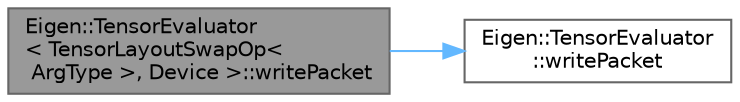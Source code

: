 digraph "Eigen::TensorEvaluator&lt; TensorLayoutSwapOp&lt; ArgType &gt;, Device &gt;::writePacket"
{
 // LATEX_PDF_SIZE
  bgcolor="transparent";
  edge [fontname=Helvetica,fontsize=10,labelfontname=Helvetica,labelfontsize=10];
  node [fontname=Helvetica,fontsize=10,shape=box,height=0.2,width=0.4];
  rankdir="LR";
  Node1 [id="Node000001",label="Eigen::TensorEvaluator\l\< TensorLayoutSwapOp\<\l ArgType \>, Device \>::writePacket",height=0.2,width=0.4,color="gray40", fillcolor="grey60", style="filled", fontcolor="black",tooltip=" "];
  Node1 -> Node2 [id="edge1_Node000001_Node000002",color="steelblue1",style="solid",tooltip=" "];
  Node2 [id="Node000002",label="Eigen::TensorEvaluator\l::writePacket",height=0.2,width=0.4,color="grey40", fillcolor="white", style="filled",URL="$struct_eigen_1_1_tensor_evaluator.html#ab67599edd4fad044494d6043ddc876df",tooltip=" "];
}
